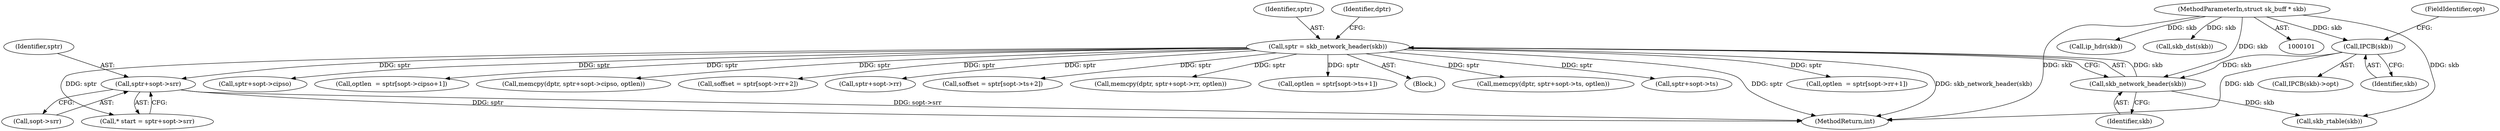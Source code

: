 digraph "1_linux_f6d8bd051c391c1c0458a30b2a7abcd939329259_16@del" {
"1000395" [label="(Call,sptr+sopt->srr)"];
"1000138" [label="(Call,sptr = skb_network_header(skb))"];
"1000140" [label="(Call,skb_network_header(skb))"];
"1000121" [label="(Call,IPCB(skb))"];
"1000103" [label="(MethodParameterIn,struct sk_buff * skb)"];
"1000586" [label="(Call,sptr+sopt->cipso)"];
"1000478" [label="(Call,ip_hdr(skb))"];
"1000120" [label="(Call,IPCB(skb)->opt)"];
"1000121" [label="(Call,IPCB(skb))"];
"1000138" [label="(Call,sptr = skb_network_header(skb))"];
"1000123" [label="(FieldIdentifier,opt)"];
"1000565" [label="(Call,optlen  = sptr[sopt->cipso+1])"];
"1000584" [label="(Call,memcpy(dptr, sptr+sopt->cipso, optlen))"];
"1000150" [label="(Call,skb_rtable(skb))"];
"1000360" [label="(Call,skb_dst(skb))"];
"1000397" [label="(Call,sopt->srr)"];
"1000396" [label="(Identifier,sptr)"];
"1000618" [label="(MethodReturn,int)"];
"1000140" [label="(Call,skb_network_header(skb))"];
"1000122" [label="(Identifier,skb)"];
"1000167" [label="(Call,soffset = sptr[sopt->rr+2])"];
"1000188" [label="(Call,sptr+sopt->rr)"];
"1000246" [label="(Call,soffset = sptr[sopt->ts+2])"];
"1000186" [label="(Call,memcpy(dptr, sptr+sopt->rr, optlen))"];
"1000141" [label="(Identifier,skb)"];
"1000103" [label="(MethodParameterIn,struct sk_buff * skb)"];
"1000237" [label="(Call,optlen = sptr[sopt->ts+1])"];
"1000104" [label="(Block,)"];
"1000139" [label="(Identifier,sptr)"];
"1000265" [label="(Call,memcpy(dptr, sptr+sopt->ts, optlen))"];
"1000267" [label="(Call,sptr+sopt->ts)"];
"1000393" [label="(Call,* start = sptr+sopt->srr)"];
"1000158" [label="(Call,optlen  = sptr[sopt->rr+1])"];
"1000143" [label="(Identifier,dptr)"];
"1000395" [label="(Call,sptr+sopt->srr)"];
"1000395" -> "1000393"  [label="AST: "];
"1000395" -> "1000397"  [label="CFG: "];
"1000396" -> "1000395"  [label="AST: "];
"1000397" -> "1000395"  [label="AST: "];
"1000393" -> "1000395"  [label="CFG: "];
"1000395" -> "1000618"  [label="DDG: sptr"];
"1000395" -> "1000618"  [label="DDG: sopt->srr"];
"1000138" -> "1000395"  [label="DDG: sptr"];
"1000138" -> "1000104"  [label="AST: "];
"1000138" -> "1000140"  [label="CFG: "];
"1000139" -> "1000138"  [label="AST: "];
"1000140" -> "1000138"  [label="AST: "];
"1000143" -> "1000138"  [label="CFG: "];
"1000138" -> "1000618"  [label="DDG: sptr"];
"1000138" -> "1000618"  [label="DDG: skb_network_header(skb)"];
"1000140" -> "1000138"  [label="DDG: skb"];
"1000138" -> "1000158"  [label="DDG: sptr"];
"1000138" -> "1000167"  [label="DDG: sptr"];
"1000138" -> "1000186"  [label="DDG: sptr"];
"1000138" -> "1000188"  [label="DDG: sptr"];
"1000138" -> "1000237"  [label="DDG: sptr"];
"1000138" -> "1000246"  [label="DDG: sptr"];
"1000138" -> "1000265"  [label="DDG: sptr"];
"1000138" -> "1000267"  [label="DDG: sptr"];
"1000138" -> "1000393"  [label="DDG: sptr"];
"1000138" -> "1000565"  [label="DDG: sptr"];
"1000138" -> "1000584"  [label="DDG: sptr"];
"1000138" -> "1000586"  [label="DDG: sptr"];
"1000140" -> "1000141"  [label="CFG: "];
"1000141" -> "1000140"  [label="AST: "];
"1000121" -> "1000140"  [label="DDG: skb"];
"1000103" -> "1000140"  [label="DDG: skb"];
"1000140" -> "1000150"  [label="DDG: skb"];
"1000121" -> "1000120"  [label="AST: "];
"1000121" -> "1000122"  [label="CFG: "];
"1000122" -> "1000121"  [label="AST: "];
"1000123" -> "1000121"  [label="CFG: "];
"1000121" -> "1000618"  [label="DDG: skb"];
"1000103" -> "1000121"  [label="DDG: skb"];
"1000103" -> "1000101"  [label="AST: "];
"1000103" -> "1000618"  [label="DDG: skb"];
"1000103" -> "1000150"  [label="DDG: skb"];
"1000103" -> "1000360"  [label="DDG: skb"];
"1000103" -> "1000478"  [label="DDG: skb"];
}
